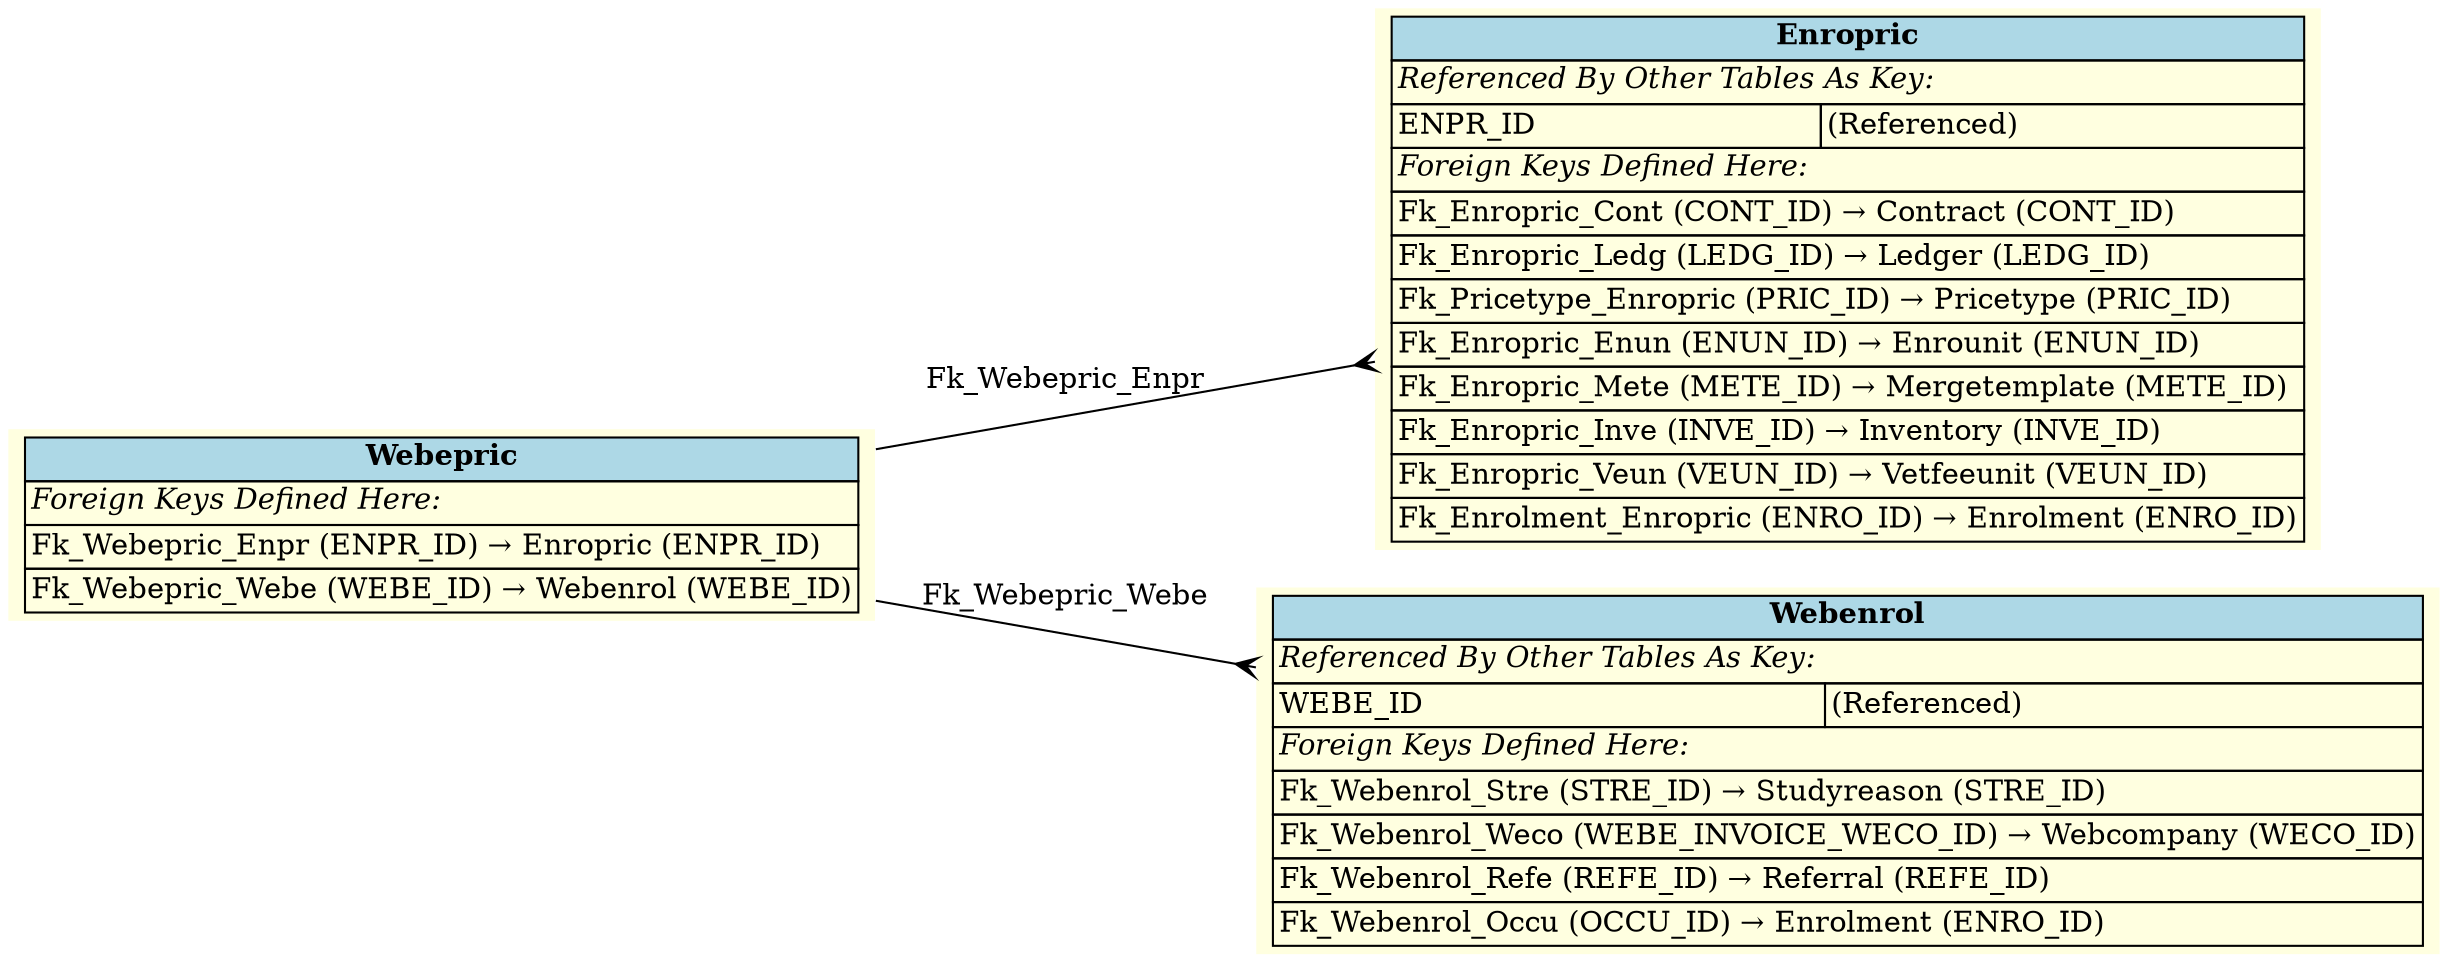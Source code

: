 digraph ERD {
  rankdir=LR;
  node [shape=plaintext, style=filled, fillcolor=lightyellow];
  edge [arrowhead=crow, arrowtail=none, dir=both, labelfontsize=10];

  "Webepric" [
    label=<
    <TABLE BORDER="0" CELLBORDER="1" CELLSPACING="0" BGCOLOR="lightyellow">
      <TR><TD COLSPAN="2" BGCOLOR="lightblue"><B>Webepric</B></TD></TR>
      <TR><TD COLSPAN="2" ALIGN="LEFT"><I>Foreign Keys Defined Here:</I></TD></TR>
      <TR><TD ALIGN="LEFT" COLSPAN="2">Fk_Webepric_Enpr (ENPR_ID) &rarr; Enropric (ENPR_ID)</TD></TR>
      <TR><TD ALIGN="LEFT" COLSPAN="2">Fk_Webepric_Webe (WEBE_ID) &rarr; Webenrol (WEBE_ID)</TD></TR>
    </TABLE>
    >
  ];

  "Enropric" [
    label=<
    <TABLE BORDER="0" CELLBORDER="1" CELLSPACING="0" BGCOLOR="lightyellow">
      <TR><TD COLSPAN="2" BGCOLOR="lightblue"><B>Enropric</B></TD></TR>
      <TR><TD COLSPAN="2" ALIGN="LEFT"><I>Referenced By Other Tables As Key:</I></TD></TR>
      <TR><TD ALIGN="LEFT">ENPR_ID</TD><TD ALIGN="LEFT">(Referenced)</TD></TR>
      <TR><TD COLSPAN="2" ALIGN="LEFT"><I>Foreign Keys Defined Here:</I></TD></TR>
      <TR><TD ALIGN="LEFT" COLSPAN="2">Fk_Enropric_Cont (CONT_ID) &rarr; Contract (CONT_ID)</TD></TR>
      <TR><TD ALIGN="LEFT" COLSPAN="2">Fk_Enropric_Ledg (LEDG_ID) &rarr; Ledger (LEDG_ID)</TD></TR>
      <TR><TD ALIGN="LEFT" COLSPAN="2">Fk_Pricetype_Enropric (PRIC_ID) &rarr; Pricetype (PRIC_ID)</TD></TR>
      <TR><TD ALIGN="LEFT" COLSPAN="2">Fk_Enropric_Enun (ENUN_ID) &rarr; Enrounit (ENUN_ID)</TD></TR>
      <TR><TD ALIGN="LEFT" COLSPAN="2">Fk_Enropric_Mete (METE_ID) &rarr; Mergetemplate (METE_ID)</TD></TR>
      <TR><TD ALIGN="LEFT" COLSPAN="2">Fk_Enropric_Inve (INVE_ID) &rarr; Inventory (INVE_ID)</TD></TR>
      <TR><TD ALIGN="LEFT" COLSPAN="2">Fk_Enropric_Veun (VEUN_ID) &rarr; Vetfeeunit (VEUN_ID)</TD></TR>
      <TR><TD ALIGN="LEFT" COLSPAN="2">Fk_Enrolment_Enropric (ENRO_ID) &rarr; Enrolment (ENRO_ID)</TD></TR>
    </TABLE>
    >
  ];

  "Webenrol" [
    label=<
    <TABLE BORDER="0" CELLBORDER="1" CELLSPACING="0" BGCOLOR="lightyellow">
      <TR><TD COLSPAN="2" BGCOLOR="lightblue"><B>Webenrol</B></TD></TR>
      <TR><TD COLSPAN="2" ALIGN="LEFT"><I>Referenced By Other Tables As Key:</I></TD></TR>
      <TR><TD ALIGN="LEFT">WEBE_ID</TD><TD ALIGN="LEFT">(Referenced)</TD></TR>
      <TR><TD COLSPAN="2" ALIGN="LEFT"><I>Foreign Keys Defined Here:</I></TD></TR>
      <TR><TD ALIGN="LEFT" COLSPAN="2">Fk_Webenrol_Stre (STRE_ID) &rarr; Studyreason (STRE_ID)</TD></TR>
      <TR><TD ALIGN="LEFT" COLSPAN="2">Fk_Webenrol_Weco (WEBE_INVOICE_WECO_ID) &rarr; Webcompany (WECO_ID)</TD></TR>
      <TR><TD ALIGN="LEFT" COLSPAN="2">Fk_Webenrol_Refe (REFE_ID) &rarr; Referral (REFE_ID)</TD></TR>
      <TR><TD ALIGN="LEFT" COLSPAN="2">Fk_Webenrol_Occu (OCCU_ID) &rarr; Enrolment (ENRO_ID)</TD></TR>
    </TABLE>
    >
  ];

  "Webepric" -> "Enropric" [label=" Fk_Webepric_Enpr "];
  "Webepric" -> "Webenrol" [label=" Fk_Webepric_Webe "];
}
